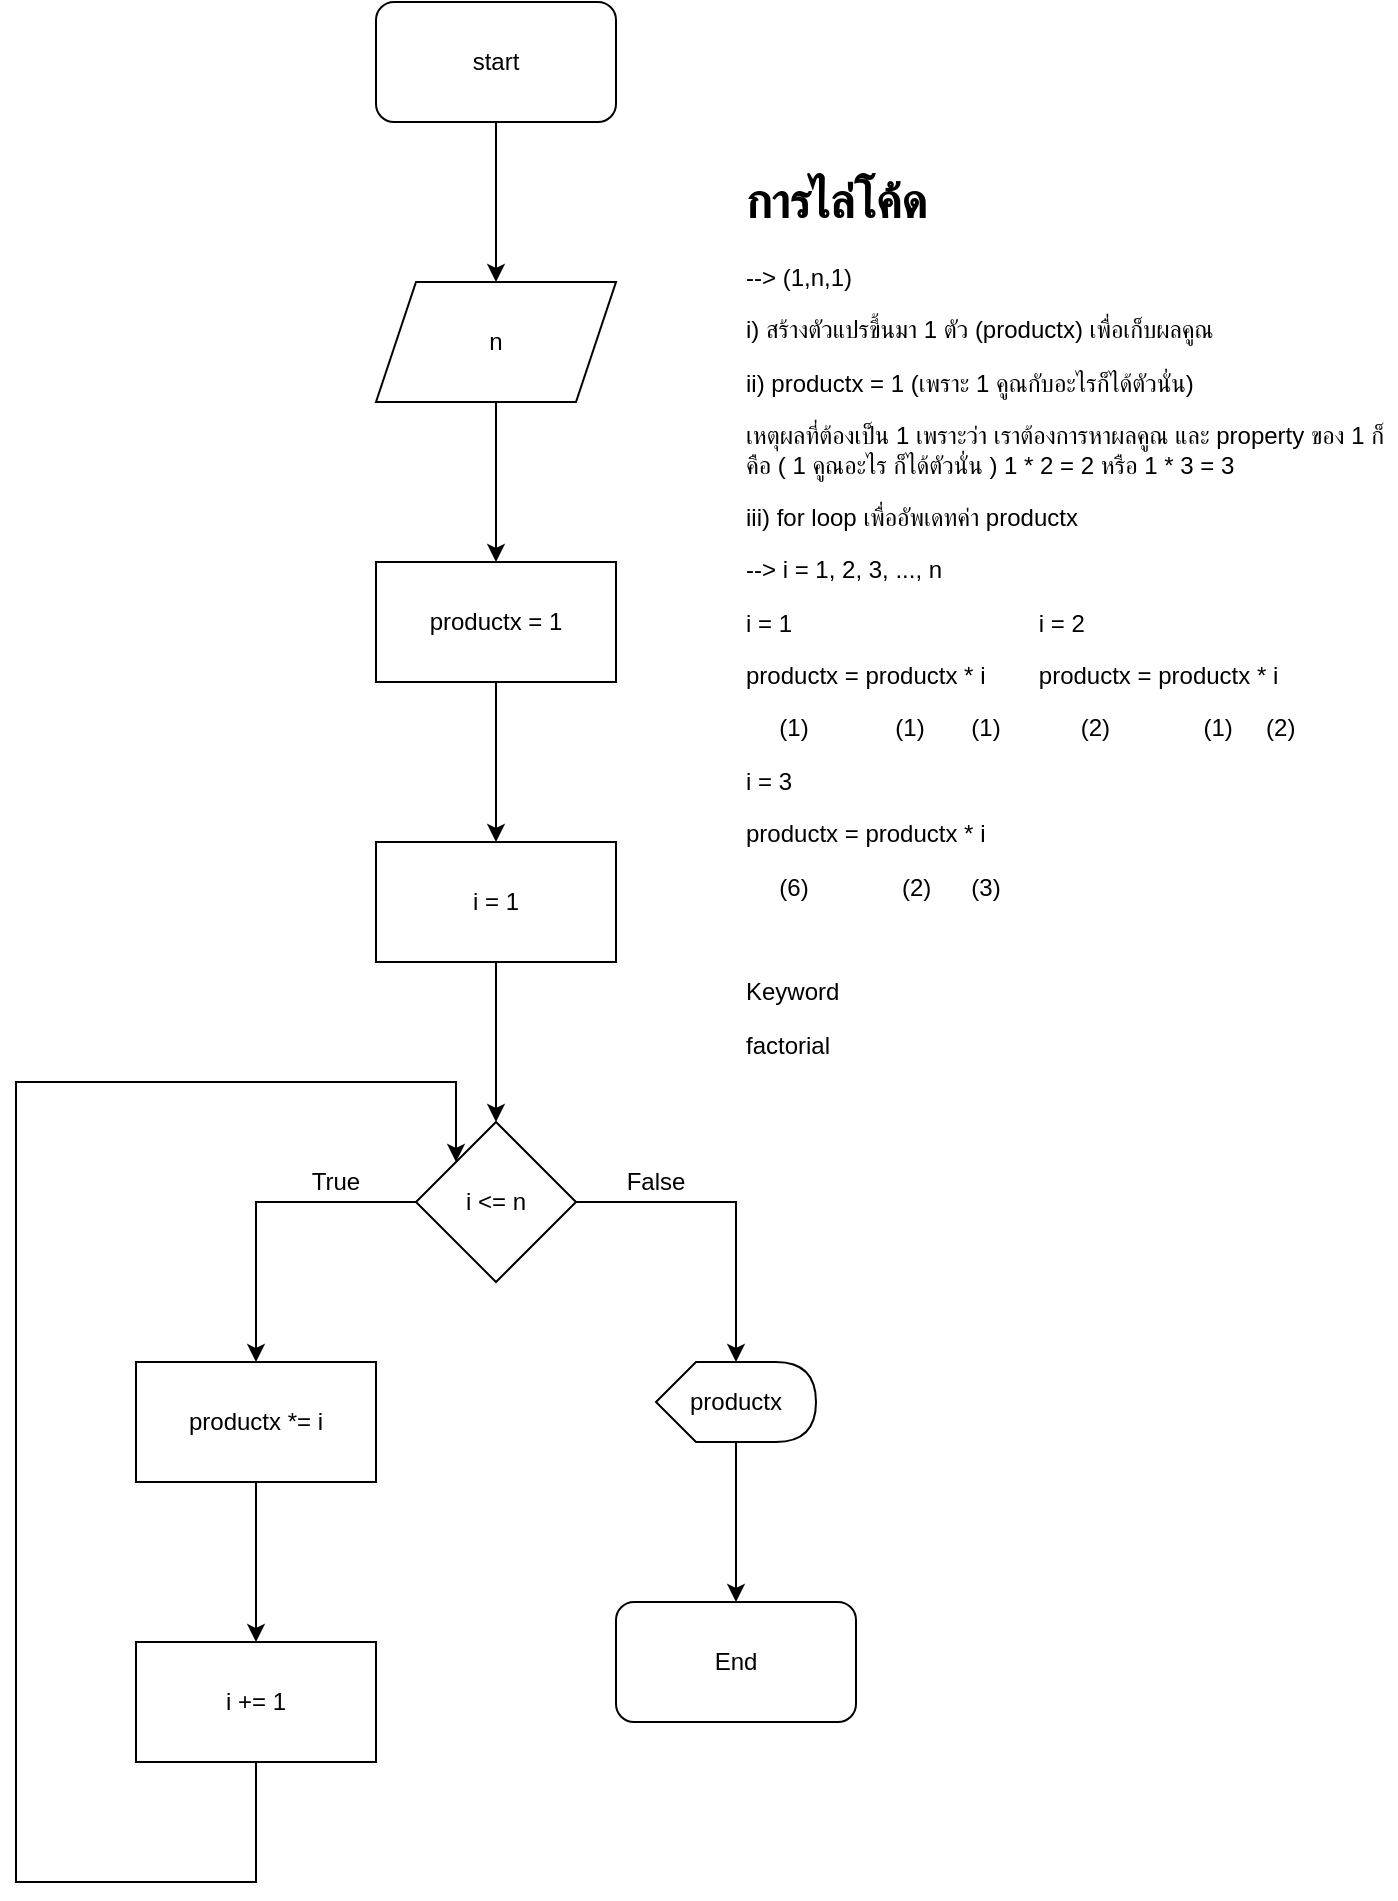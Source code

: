 <mxfile>
    <diagram id="YXYLW_e8zqGE-3A2bE3f" name="Page-1">
        <mxGraphModel dx="1013" dy="717" grid="1" gridSize="10" guides="1" tooltips="1" connect="1" arrows="1" fold="1" page="1" pageScale="1" pageWidth="827" pageHeight="1169" math="0" shadow="0">
            <root>
                <mxCell id="0"/>
                <mxCell id="1" parent="0"/>
                <mxCell id="32" value="&lt;h1&gt;การไล่โค้ด&lt;/h1&gt;&lt;p&gt;&lt;span&gt;--&amp;gt; (1,n,1)&lt;/span&gt;&lt;/p&gt;&lt;p&gt;&lt;span&gt;i) สร้างตัวแปรขึ้นมา 1 ตัว (productx) เพื่อเก็บผลคูณ&lt;/span&gt;&lt;br&gt;&lt;/p&gt;&lt;p&gt;ii) productx = 1 (เพราะ 1 คูณกับอะไรก็ได้ตัวนั่น)&lt;/p&gt;&lt;p&gt;เหตุผลที่ต้องเป็น 1 เพราะว่า เราต้องการหาผลคูณ และ property ของ 1 ก็คือ ( 1 คูณอะไร ก็ได้ตัวนั่น ) 1 * 2 = 2 หรือ 1 * 3 = 3&lt;/p&gt;&lt;p&gt;iii) for loop เพื่ออัพเดทค่า productx&lt;/p&gt;&lt;p&gt;--&amp;gt; i = 1, 2, 3, ..., n&lt;/p&gt;&lt;p&gt;i = 1&amp;nbsp; &amp;nbsp; &amp;nbsp; &amp;nbsp; &amp;nbsp; &amp;nbsp; &amp;nbsp; &amp;nbsp; &amp;nbsp; &amp;nbsp; &amp;nbsp; &amp;nbsp; &amp;nbsp; &amp;nbsp; &amp;nbsp; &amp;nbsp; &amp;nbsp; &amp;nbsp; &amp;nbsp;i = 2&lt;/p&gt;&lt;p&gt;productx = productx * i&amp;nbsp; &amp;nbsp; &amp;nbsp; &amp;nbsp; productx = productx * i&lt;/p&gt;&lt;p&gt;&amp;nbsp; &amp;nbsp; &amp;nbsp;(1)&amp;nbsp; &amp;nbsp; &amp;nbsp; &amp;nbsp; &amp;nbsp; &amp;nbsp; &amp;nbsp;(1)&amp;nbsp; &amp;nbsp; &amp;nbsp; &amp;nbsp;(1)&amp;nbsp; &amp;nbsp; &amp;nbsp; &amp;nbsp; &amp;nbsp; &amp;nbsp; (2)&amp;nbsp; &amp;nbsp; &amp;nbsp; &amp;nbsp; &amp;nbsp; &amp;nbsp; &amp;nbsp; (1)&amp;nbsp; &amp;nbsp; &amp;nbsp;(2)&lt;/p&gt;&lt;p&gt;i = 3&lt;/p&gt;&lt;p&gt;productx = productx * i&lt;/p&gt;&lt;p&gt;&amp;nbsp; &amp;nbsp; &amp;nbsp;(6)&amp;nbsp; &amp;nbsp; &amp;nbsp; &amp;nbsp; &amp;nbsp; &amp;nbsp; &amp;nbsp; (2)&amp;nbsp; &amp;nbsp; &amp;nbsp; (3)&lt;/p&gt;&lt;p&gt;&lt;br&gt;&lt;/p&gt;&lt;p&gt;Keyword&lt;/p&gt;&lt;p&gt;factorial&lt;/p&gt;" style="text;html=1;strokeColor=none;fillColor=none;spacing=5;spacingTop=-20;whiteSpace=wrap;overflow=hidden;rounded=0;" vertex="1" parent="1">
                    <mxGeometry x="440" y="120" width="330" height="460" as="geometry"/>
                </mxCell>
                <mxCell id="36" style="edgeStyle=orthogonalEdgeStyle;rounded=0;orthogonalLoop=1;jettySize=auto;html=1;" edge="1" parent="1" source="33" target="35">
                    <mxGeometry relative="1" as="geometry"/>
                </mxCell>
                <mxCell id="33" value="start" style="rounded=1;whiteSpace=wrap;html=1;" vertex="1" parent="1">
                    <mxGeometry x="260" y="40" width="120" height="60" as="geometry"/>
                </mxCell>
                <mxCell id="38" style="edgeStyle=orthogonalEdgeStyle;rounded=0;orthogonalLoop=1;jettySize=auto;html=1;" edge="1" parent="1" source="35" target="37">
                    <mxGeometry relative="1" as="geometry"/>
                </mxCell>
                <mxCell id="35" value="n" style="shape=parallelogram;perimeter=parallelogramPerimeter;whiteSpace=wrap;html=1;fixedSize=1;" vertex="1" parent="1">
                    <mxGeometry x="260" y="180" width="120" height="60" as="geometry"/>
                </mxCell>
                <mxCell id="40" style="edgeStyle=orthogonalEdgeStyle;rounded=0;orthogonalLoop=1;jettySize=auto;html=1;" edge="1" parent="1" source="37" target="39">
                    <mxGeometry relative="1" as="geometry"/>
                </mxCell>
                <mxCell id="37" value="productx = 1" style="rounded=0;whiteSpace=wrap;html=1;" vertex="1" parent="1">
                    <mxGeometry x="260" y="320" width="120" height="60" as="geometry"/>
                </mxCell>
                <mxCell id="42" style="edgeStyle=orthogonalEdgeStyle;rounded=0;orthogonalLoop=1;jettySize=auto;html=1;" edge="1" parent="1" source="39" target="41">
                    <mxGeometry relative="1" as="geometry"/>
                </mxCell>
                <mxCell id="39" value="i = 1" style="rounded=0;whiteSpace=wrap;html=1;" vertex="1" parent="1">
                    <mxGeometry x="260" y="460" width="120" height="60" as="geometry"/>
                </mxCell>
                <mxCell id="44" style="edgeStyle=orthogonalEdgeStyle;rounded=0;orthogonalLoop=1;jettySize=auto;html=1;" edge="1" parent="1" source="41" target="43">
                    <mxGeometry relative="1" as="geometry"/>
                </mxCell>
                <mxCell id="49" style="edgeStyle=orthogonalEdgeStyle;rounded=0;orthogonalLoop=1;jettySize=auto;html=1;exitX=0;exitY=0;exitDx=40;exitDy=40;exitPerimeter=0;" edge="1" parent="1" source="52" target="48">
                    <mxGeometry relative="1" as="geometry">
                        <mxPoint x="640" y="720" as="sourcePoint"/>
                    </mxGeometry>
                </mxCell>
                <mxCell id="53" style="edgeStyle=orthogonalEdgeStyle;rounded=0;orthogonalLoop=1;jettySize=auto;html=1;" edge="1" parent="1" source="41" target="52">
                    <mxGeometry relative="1" as="geometry"/>
                </mxCell>
                <mxCell id="41" value="i &amp;lt;= n" style="rhombus;whiteSpace=wrap;html=1;" vertex="1" parent="1">
                    <mxGeometry x="280" y="600" width="80" height="80" as="geometry"/>
                </mxCell>
                <mxCell id="46" style="edgeStyle=orthogonalEdgeStyle;rounded=0;orthogonalLoop=1;jettySize=auto;html=1;" edge="1" parent="1" source="43" target="45">
                    <mxGeometry relative="1" as="geometry"/>
                </mxCell>
                <mxCell id="43" value="productx *= i" style="rounded=0;whiteSpace=wrap;html=1;" vertex="1" parent="1">
                    <mxGeometry x="140" y="720" width="120" height="60" as="geometry"/>
                </mxCell>
                <mxCell id="47" style="edgeStyle=orthogonalEdgeStyle;rounded=0;orthogonalLoop=1;jettySize=auto;html=1;entryX=0;entryY=0;entryDx=0;entryDy=0;" edge="1" parent="1" source="45" target="41">
                    <mxGeometry relative="1" as="geometry">
                        <Array as="points">
                            <mxPoint x="200" y="980"/>
                            <mxPoint x="80" y="980"/>
                            <mxPoint x="80" y="580"/>
                            <mxPoint x="300" y="580"/>
                        </Array>
                    </mxGeometry>
                </mxCell>
                <mxCell id="45" value="i += 1" style="rounded=0;whiteSpace=wrap;html=1;" vertex="1" parent="1">
                    <mxGeometry x="140" y="860" width="120" height="60" as="geometry"/>
                </mxCell>
                <mxCell id="48" value="End" style="rounded=1;whiteSpace=wrap;html=1;" vertex="1" parent="1">
                    <mxGeometry x="380" y="840" width="120" height="60" as="geometry"/>
                </mxCell>
                <mxCell id="50" value="True" style="text;html=1;strokeColor=none;fillColor=none;align=center;verticalAlign=middle;whiteSpace=wrap;rounded=0;" vertex="1" parent="1">
                    <mxGeometry x="220" y="620" width="40" height="20" as="geometry"/>
                </mxCell>
                <mxCell id="51" value="False" style="text;html=1;strokeColor=none;fillColor=none;align=center;verticalAlign=middle;whiteSpace=wrap;rounded=0;" vertex="1" parent="1">
                    <mxGeometry x="380" y="620" width="40" height="20" as="geometry"/>
                </mxCell>
                <mxCell id="52" value="&lt;span&gt;productx&lt;/span&gt;" style="shape=display;whiteSpace=wrap;html=1;" vertex="1" parent="1">
                    <mxGeometry x="400" y="720" width="80" height="40" as="geometry"/>
                </mxCell>
            </root>
        </mxGraphModel>
    </diagram>
</mxfile>